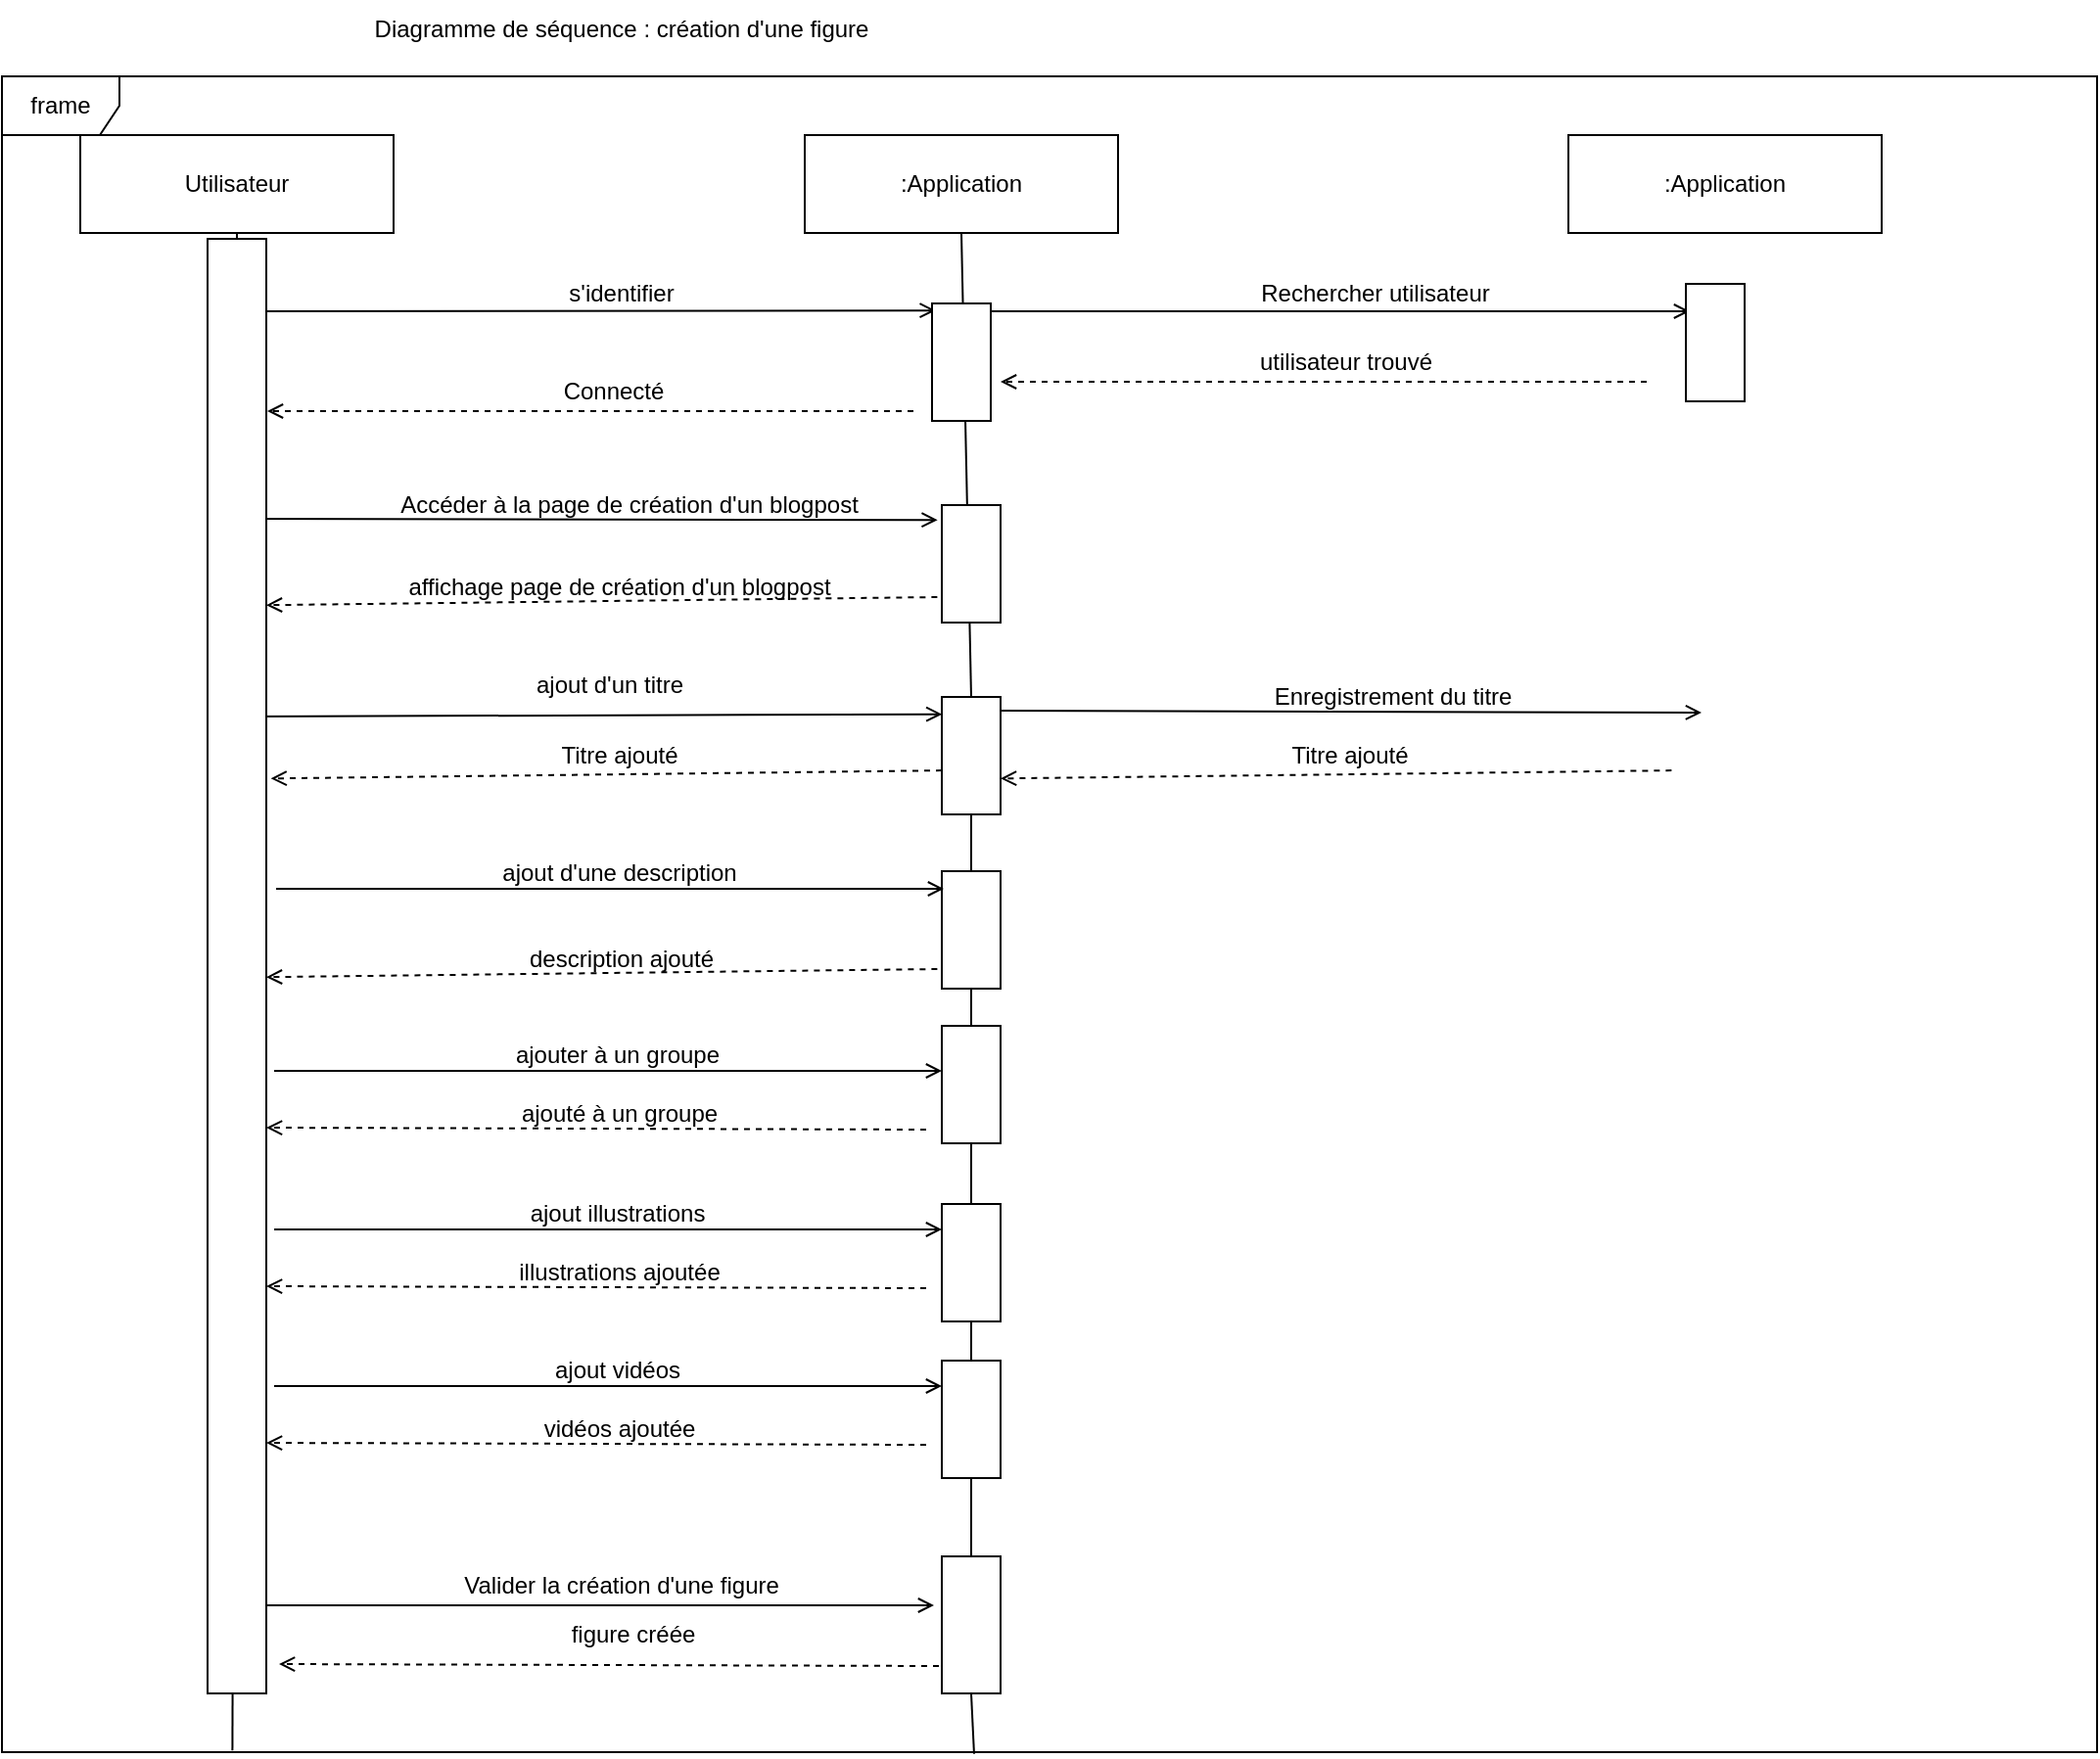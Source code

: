 <mxfile version="24.8.6">
  <diagram name="Page-1" id="KEBiCmwcIs1lIJkUnLUC">
    <mxGraphModel grid="1" page="1" gridSize="10" guides="1" tooltips="1" connect="1" arrows="1" fold="1" pageScale="1" pageWidth="827" pageHeight="1169" math="0" shadow="0">
      <root>
        <mxCell id="0" />
        <mxCell id="1" parent="0" />
        <mxCell id="8iJM9ZkAW7ooaeFF_Nti-1" value="Utilisateur" style="html=1;whiteSpace=wrap;" vertex="1" parent="1">
          <mxGeometry x="980" y="654" width="160" height="50" as="geometry" />
        </mxCell>
        <mxCell id="8iJM9ZkAW7ooaeFF_Nti-2" value=":Application" style="html=1;whiteSpace=wrap;" vertex="1" parent="1">
          <mxGeometry x="1350" y="654" width="160" height="50" as="geometry" />
        </mxCell>
        <mxCell id="8iJM9ZkAW7ooaeFF_Nti-3" value="" style="endArrow=none;html=1;rounded=0;entryX=0.5;entryY=1;entryDx=0;entryDy=0;exitX=0.11;exitY=0.999;exitDx=0;exitDy=0;exitPerimeter=0;" edge="1" parent="1" source="8iJM9ZkAW7ooaeFF_Nti-7" target="8iJM9ZkAW7ooaeFF_Nti-1">
          <mxGeometry width="50" height="50" relative="1" as="geometry">
            <mxPoint x="1060" y="1214" as="sourcePoint" />
            <mxPoint x="1100" y="784" as="targetPoint" />
          </mxGeometry>
        </mxCell>
        <mxCell id="8iJM9ZkAW7ooaeFF_Nti-4" value="" style="endArrow=none;html=1;rounded=0;entryX=0.5;entryY=1;entryDx=0;entryDy=0;exitX=0.5;exitY=0;exitDx=0;exitDy=0;" edge="1" parent="1" source="8iJM9ZkAW7ooaeFF_Nti-23" target="8iJM9ZkAW7ooaeFF_Nti-2">
          <mxGeometry width="50" height="50" relative="1" as="geometry">
            <mxPoint x="1339.5" y="1214" as="sourcePoint" />
            <mxPoint x="1339.5" y="704" as="targetPoint" />
          </mxGeometry>
        </mxCell>
        <mxCell id="8iJM9ZkAW7ooaeFF_Nti-5" value="" style="endArrow=open;html=1;rounded=0;endFill=0;entryX=0.062;entryY=0.06;entryDx=0;entryDy=0;entryPerimeter=0;" edge="1" parent="1" target="8iJM9ZkAW7ooaeFF_Nti-20">
          <mxGeometry width="50" height="50" relative="1" as="geometry">
            <mxPoint x="1060" y="744" as="sourcePoint" />
            <mxPoint x="1320" y="744" as="targetPoint" />
          </mxGeometry>
        </mxCell>
        <mxCell id="8iJM9ZkAW7ooaeFF_Nti-6" value="s&#39;identifier" style="text;html=1;align=center;verticalAlign=middle;resizable=0;points=[];autosize=1;strokeColor=none;fillColor=none;" vertex="1" parent="1">
          <mxGeometry x="1216" y="720" width="80" height="30" as="geometry" />
        </mxCell>
        <mxCell id="8iJM9ZkAW7ooaeFF_Nti-7" value="frame" style="shape=umlFrame;whiteSpace=wrap;html=1;pointerEvents=0;" vertex="1" parent="1">
          <mxGeometry x="940" y="624" width="1070" height="856" as="geometry" />
        </mxCell>
        <mxCell id="8iJM9ZkAW7ooaeFF_Nti-8" value="Diagramme de séquence : création d&#39;une figure" style="text;html=1;align=center;verticalAlign=middle;resizable=0;points=[];autosize=1;strokeColor=none;fillColor=none;" vertex="1" parent="1">
          <mxGeometry x="1116" y="585" width="280" height="30" as="geometry" />
        </mxCell>
        <mxCell id="8iJM9ZkAW7ooaeFF_Nti-9" value="" style="endArrow=open;html=1;rounded=0;endFill=0;dashed=1;" edge="1" parent="1">
          <mxGeometry width="50" height="50" relative="1" as="geometry">
            <mxPoint x="1405.5" y="795" as="sourcePoint" />
            <mxPoint x="1075.5" y="795" as="targetPoint" />
          </mxGeometry>
        </mxCell>
        <mxCell id="8iJM9ZkAW7ooaeFF_Nti-10" value="Connecté" style="text;html=1;align=center;verticalAlign=middle;resizable=0;points=[];autosize=1;strokeColor=none;fillColor=none;" vertex="1" parent="1">
          <mxGeometry x="1216.5" y="770" width="70" height="30" as="geometry" />
        </mxCell>
        <mxCell id="8iJM9ZkAW7ooaeFF_Nti-11" value="" style="endArrow=open;html=1;rounded=0;endFill=0;entryX=0.005;entryY=0.147;entryDx=0;entryDy=0;entryPerimeter=0;" edge="1" parent="1" target="8iJM9ZkAW7ooaeFF_Nti-23">
          <mxGeometry width="50" height="50" relative="1" as="geometry">
            <mxPoint x="1060" y="951" as="sourcePoint" />
            <mxPoint x="1320" y="950" as="targetPoint" />
          </mxGeometry>
        </mxCell>
        <mxCell id="8iJM9ZkAW7ooaeFF_Nti-12" value="ajout d&#39;un titre" style="text;html=1;align=center;verticalAlign=middle;resizable=0;points=[];autosize=1;strokeColor=none;fillColor=none;" vertex="1" parent="1">
          <mxGeometry x="1200" y="920" width="100" height="30" as="geometry" />
        </mxCell>
        <mxCell id="8iJM9ZkAW7ooaeFF_Nti-13" value="Titre ajouté" style="text;html=1;align=center;verticalAlign=middle;resizable=0;points=[];autosize=1;strokeColor=none;fillColor=none;" vertex="1" parent="1">
          <mxGeometry x="1215.3" y="956" width="80" height="30" as="geometry" />
        </mxCell>
        <mxCell id="8iJM9ZkAW7ooaeFF_Nti-14" value="" style="endArrow=open;html=1;rounded=0;endFill=0;dashed=1;exitX=-0.01;exitY=0.876;exitDx=0;exitDy=0;exitPerimeter=0;entryX=1.067;entryY=0.386;entryDx=0;entryDy=0;entryPerimeter=0;" edge="1" parent="1">
          <mxGeometry width="50" height="50" relative="1" as="geometry">
            <mxPoint x="1420.0" y="978.56" as="sourcePoint" />
            <mxPoint x="1077.31" y="982.658" as="targetPoint" />
          </mxGeometry>
        </mxCell>
        <mxCell id="8iJM9ZkAW7ooaeFF_Nti-15" value="" style="endArrow=open;html=1;rounded=0;endFill=0;entryX=-0.072;entryY=0.127;entryDx=0;entryDy=0;entryPerimeter=0;" edge="1" parent="1" target="8iJM9ZkAW7ooaeFF_Nti-21">
          <mxGeometry width="50" height="50" relative="1" as="geometry">
            <mxPoint x="1060" y="850" as="sourcePoint" />
            <mxPoint x="1340" y="850" as="targetPoint" />
          </mxGeometry>
        </mxCell>
        <mxCell id="8iJM9ZkAW7ooaeFF_Nti-16" value="Accéder à la page de création d&#39;un blogpost" style="text;html=1;align=center;verticalAlign=middle;resizable=0;points=[];autosize=1;strokeColor=none;fillColor=none;" vertex="1" parent="1">
          <mxGeometry x="1130" y="828" width="260" height="30" as="geometry" />
        </mxCell>
        <mxCell id="8iJM9ZkAW7ooaeFF_Nti-17" value="affichage page de création d&#39;un blogpost" style="text;html=1;align=center;verticalAlign=middle;resizable=0;points=[];autosize=1;strokeColor=none;fillColor=none;" vertex="1" parent="1">
          <mxGeometry x="1135" y="870" width="240" height="30" as="geometry" />
        </mxCell>
        <mxCell id="8iJM9ZkAW7ooaeFF_Nti-18" value="" style="rounded=0;whiteSpace=wrap;html=1;strokeWidth=1;" vertex="1" parent="1">
          <mxGeometry x="1045" y="707" width="30" height="743" as="geometry" />
        </mxCell>
        <mxCell id="8iJM9ZkAW7ooaeFF_Nti-20" value="" style="rounded=0;whiteSpace=wrap;html=1;strokeWidth=1;" vertex="1" parent="1">
          <mxGeometry x="1415" y="740" width="30" height="60" as="geometry" />
        </mxCell>
        <mxCell id="8iJM9ZkAW7ooaeFF_Nti-21" value="" style="rounded=0;whiteSpace=wrap;html=1;strokeWidth=1;" vertex="1" parent="1">
          <mxGeometry x="1420" y="843" width="30" height="60" as="geometry" />
        </mxCell>
        <mxCell id="8iJM9ZkAW7ooaeFF_Nti-22" value="" style="endArrow=none;html=1;rounded=0;entryX=0.5;entryY=1;entryDx=0;entryDy=0;exitX=0.5;exitY=0;exitDx=0;exitDy=0;" edge="1" parent="1" source="8iJM9ZkAW7ooaeFF_Nti-25" target="8iJM9ZkAW7ooaeFF_Nti-23">
          <mxGeometry width="50" height="50" relative="1" as="geometry">
            <mxPoint x="1436.12" y="1234.242" as="sourcePoint" />
            <mxPoint x="1429.5" y="704" as="targetPoint" />
          </mxGeometry>
        </mxCell>
        <mxCell id="8iJM9ZkAW7ooaeFF_Nti-23" value="" style="rounded=0;whiteSpace=wrap;html=1;strokeWidth=1;" vertex="1" parent="1">
          <mxGeometry x="1420" y="941" width="30" height="60" as="geometry" />
        </mxCell>
        <mxCell id="8iJM9ZkAW7ooaeFF_Nti-24" value="" style="endArrow=none;html=1;rounded=0;entryX=0.5;entryY=1;entryDx=0;entryDy=0;exitX=0.5;exitY=0;exitDx=0;exitDy=0;" edge="1" parent="1" source="8iJM9ZkAW7ooaeFF_Nti-30" target="8iJM9ZkAW7ooaeFF_Nti-25">
          <mxGeometry width="50" height="50" relative="1" as="geometry">
            <mxPoint x="1436.12" y="1234.242" as="sourcePoint" />
            <mxPoint x="1435" y="1001" as="targetPoint" />
          </mxGeometry>
        </mxCell>
        <mxCell id="8iJM9ZkAW7ooaeFF_Nti-25" value="" style="rounded=0;whiteSpace=wrap;html=1;strokeWidth=1;" vertex="1" parent="1">
          <mxGeometry x="1420" y="1030" width="30" height="60" as="geometry" />
        </mxCell>
        <mxCell id="8iJM9ZkAW7ooaeFF_Nti-26" value="ajout d&#39;une description" style="text;html=1;align=center;verticalAlign=middle;resizable=0;points=[];autosize=1;strokeColor=none;fillColor=none;" vertex="1" parent="1">
          <mxGeometry x="1185" y="1016" width="140" height="30" as="geometry" />
        </mxCell>
        <mxCell id="8iJM9ZkAW7ooaeFF_Nti-27" value="" style="endArrow=open;html=1;rounded=0;endFill=0;entryX=0.005;entryY=0.147;entryDx=0;entryDy=0;entryPerimeter=0;" edge="1" parent="1">
          <mxGeometry width="50" height="50" relative="1" as="geometry">
            <mxPoint x="1080" y="1039" as="sourcePoint" />
            <mxPoint x="1421" y="1039" as="targetPoint" />
          </mxGeometry>
        </mxCell>
        <mxCell id="8iJM9ZkAW7ooaeFF_Nti-28" value="description ajouté" style="text;html=1;align=center;verticalAlign=middle;resizable=0;points=[];autosize=1;strokeColor=none;fillColor=none;" vertex="1" parent="1">
          <mxGeometry x="1196" y="1060" width="120" height="30" as="geometry" />
        </mxCell>
        <mxCell id="8iJM9ZkAW7ooaeFF_Nti-29" value="" style="endArrow=none;html=1;rounded=0;entryX=0.5;entryY=1;entryDx=0;entryDy=0;" edge="1" parent="1" source="8iJM9ZkAW7ooaeFF_Nti-44" target="8iJM9ZkAW7ooaeFF_Nti-30">
          <mxGeometry width="50" height="50" relative="1" as="geometry">
            <mxPoint x="1435" y="1460" as="sourcePoint" />
            <mxPoint x="1435" y="1090" as="targetPoint" />
          </mxGeometry>
        </mxCell>
        <mxCell id="8iJM9ZkAW7ooaeFF_Nti-30" value="" style="rounded=0;whiteSpace=wrap;html=1;strokeWidth=1;" vertex="1" parent="1">
          <mxGeometry x="1420" y="1109" width="30" height="60" as="geometry" />
        </mxCell>
        <mxCell id="8iJM9ZkAW7ooaeFF_Nti-31" value="ajouter à un groupe" style="text;html=1;align=center;verticalAlign=middle;resizable=0;points=[];autosize=1;strokeColor=none;fillColor=none;" vertex="1" parent="1">
          <mxGeometry x="1189" y="1109" width="130" height="30" as="geometry" />
        </mxCell>
        <mxCell id="8iJM9ZkAW7ooaeFF_Nti-32" value="" style="endArrow=open;html=1;rounded=0;endFill=0;entryX=0.005;entryY=0.147;entryDx=0;entryDy=0;entryPerimeter=0;" edge="1" parent="1">
          <mxGeometry width="50" height="50" relative="1" as="geometry">
            <mxPoint x="1079" y="1132" as="sourcePoint" />
            <mxPoint x="1420" y="1132" as="targetPoint" />
          </mxGeometry>
        </mxCell>
        <mxCell id="8iJM9ZkAW7ooaeFF_Nti-33" value="ajouté à un groupe" style="text;html=1;align=center;verticalAlign=middle;resizable=0;points=[];autosize=1;strokeColor=none;fillColor=none;" vertex="1" parent="1">
          <mxGeometry x="1195" y="1139" width="120" height="30" as="geometry" />
        </mxCell>
        <mxCell id="8iJM9ZkAW7ooaeFF_Nti-34" value="" style="endArrow=open;html=1;rounded=0;endFill=0;dashed=1;exitX=-0.01;exitY=0.876;exitDx=0;exitDy=0;exitPerimeter=0;entryX=1.039;entryY=0.731;entryDx=0;entryDy=0;entryPerimeter=0;" edge="1" parent="1">
          <mxGeometry width="50" height="50" relative="1" as="geometry">
            <mxPoint x="1412" y="1162" as="sourcePoint" />
            <mxPoint x="1075" y="1161" as="targetPoint" />
          </mxGeometry>
        </mxCell>
        <mxCell id="8iJM9ZkAW7ooaeFF_Nti-35" value="" style="rounded=0;whiteSpace=wrap;html=1;strokeWidth=1;" vertex="1" parent="1">
          <mxGeometry x="1420" y="1200" width="30" height="60" as="geometry" />
        </mxCell>
        <mxCell id="8iJM9ZkAW7ooaeFF_Nti-36" value="ajout illustrations" style="text;html=1;align=center;verticalAlign=middle;resizable=0;points=[];autosize=1;strokeColor=none;fillColor=none;" vertex="1" parent="1">
          <mxGeometry x="1199" y="1190" width="110" height="30" as="geometry" />
        </mxCell>
        <mxCell id="8iJM9ZkAW7ooaeFF_Nti-37" value="" style="endArrow=open;html=1;rounded=0;endFill=0;entryX=0.005;entryY=0.147;entryDx=0;entryDy=0;entryPerimeter=0;" edge="1" parent="1">
          <mxGeometry width="50" height="50" relative="1" as="geometry">
            <mxPoint x="1079" y="1213" as="sourcePoint" />
            <mxPoint x="1420" y="1213" as="targetPoint" />
          </mxGeometry>
        </mxCell>
        <mxCell id="8iJM9ZkAW7ooaeFF_Nti-38" value="illustrations ajoutée" style="text;html=1;align=center;verticalAlign=middle;resizable=0;points=[];autosize=1;strokeColor=none;fillColor=none;" vertex="1" parent="1">
          <mxGeometry x="1190" y="1220" width="130" height="30" as="geometry" />
        </mxCell>
        <mxCell id="8iJM9ZkAW7ooaeFF_Nti-39" value="" style="endArrow=open;html=1;rounded=0;endFill=0;dashed=1;exitX=-0.01;exitY=0.876;exitDx=0;exitDy=0;exitPerimeter=0;entryX=1.039;entryY=0.731;entryDx=0;entryDy=0;entryPerimeter=0;" edge="1" parent="1">
          <mxGeometry width="50" height="50" relative="1" as="geometry">
            <mxPoint x="1412" y="1243" as="sourcePoint" />
            <mxPoint x="1075" y="1242" as="targetPoint" />
          </mxGeometry>
        </mxCell>
        <mxCell id="8iJM9ZkAW7ooaeFF_Nti-40" value="Valider la création d&#39;une figure" style="text;html=1;align=center;verticalAlign=middle;resizable=0;points=[];autosize=1;strokeColor=none;fillColor=none;" vertex="1" parent="1">
          <mxGeometry x="1166" y="1380" width="180" height="30" as="geometry" />
        </mxCell>
        <mxCell id="8iJM9ZkAW7ooaeFF_Nti-41" value="figure créée" style="text;html=1;align=center;verticalAlign=middle;resizable=0;points=[];autosize=1;strokeColor=none;fillColor=none;" vertex="1" parent="1">
          <mxGeometry x="1216.5" y="1405" width="90" height="30" as="geometry" />
        </mxCell>
        <mxCell id="8iJM9ZkAW7ooaeFF_Nti-42" value="" style="endArrow=open;html=1;rounded=0;endFill=0;dashed=1;exitX=-0.01;exitY=0.876;exitDx=0;exitDy=0;exitPerimeter=0;entryX=1.039;entryY=0.731;entryDx=0;entryDy=0;entryPerimeter=0;" edge="1" parent="1">
          <mxGeometry width="50" height="50" relative="1" as="geometry">
            <mxPoint x="1418.5" y="1436" as="sourcePoint" />
            <mxPoint x="1081.5" y="1435" as="targetPoint" />
          </mxGeometry>
        </mxCell>
        <mxCell id="8iJM9ZkAW7ooaeFF_Nti-43" value="" style="endArrow=none;html=1;rounded=0;entryX=0.5;entryY=1;entryDx=0;entryDy=0;exitX=0.464;exitY=1.001;exitDx=0;exitDy=0;exitPerimeter=0;" edge="1" parent="1" source="8iJM9ZkAW7ooaeFF_Nti-7" target="8iJM9ZkAW7ooaeFF_Nti-44">
          <mxGeometry width="50" height="50" relative="1" as="geometry">
            <mxPoint x="1435" y="1380" as="sourcePoint" />
            <mxPoint x="1435" y="1169" as="targetPoint" />
          </mxGeometry>
        </mxCell>
        <mxCell id="8iJM9ZkAW7ooaeFF_Nti-44" value="" style="rounded=0;whiteSpace=wrap;html=1;strokeWidth=1;" vertex="1" parent="1">
          <mxGeometry x="1420" y="1380" width="30" height="70" as="geometry" />
        </mxCell>
        <mxCell id="8iJM9ZkAW7ooaeFF_Nti-45" value="" style="endArrow=open;html=1;rounded=0;endFill=0;entryX=0.005;entryY=0.147;entryDx=0;entryDy=0;entryPerimeter=0;" edge="1" parent="1">
          <mxGeometry width="50" height="50" relative="1" as="geometry">
            <mxPoint x="1075" y="1405" as="sourcePoint" />
            <mxPoint x="1416" y="1405" as="targetPoint" />
          </mxGeometry>
        </mxCell>
        <mxCell id="8iJM9ZkAW7ooaeFF_Nti-46" value="" style="endArrow=open;html=1;rounded=0;endFill=0;dashed=1;exitX=-0.01;exitY=0.876;exitDx=0;exitDy=0;exitPerimeter=0;entryX=1.067;entryY=0.386;entryDx=0;entryDy=0;entryPerimeter=0;" edge="1" parent="1">
          <mxGeometry width="50" height="50" relative="1" as="geometry">
            <mxPoint x="1417.69" y="1080.0" as="sourcePoint" />
            <mxPoint x="1075" y="1084.098" as="targetPoint" />
          </mxGeometry>
        </mxCell>
        <mxCell id="8iJM9ZkAW7ooaeFF_Nti-47" value="" style="endArrow=open;html=1;rounded=0;endFill=0;dashed=1;exitX=-0.01;exitY=0.876;exitDx=0;exitDy=0;exitPerimeter=0;entryX=1.067;entryY=0.386;entryDx=0;entryDy=0;entryPerimeter=0;" edge="1" parent="1">
          <mxGeometry width="50" height="50" relative="1" as="geometry">
            <mxPoint x="1417.69" y="890.0" as="sourcePoint" />
            <mxPoint x="1075" y="894.098" as="targetPoint" />
          </mxGeometry>
        </mxCell>
        <mxCell id="8iJM9ZkAW7ooaeFF_Nti-48" value="" style="rounded=0;whiteSpace=wrap;html=1;strokeWidth=1;" vertex="1" parent="1">
          <mxGeometry x="1420" y="1280" width="30" height="60" as="geometry" />
        </mxCell>
        <mxCell id="8iJM9ZkAW7ooaeFF_Nti-49" value="ajout vidéos" style="text;html=1;align=center;verticalAlign=middle;resizable=0;points=[];autosize=1;strokeColor=none;fillColor=none;" vertex="1" parent="1">
          <mxGeometry x="1209" y="1270" width="90" height="30" as="geometry" />
        </mxCell>
        <mxCell id="8iJM9ZkAW7ooaeFF_Nti-50" value="vidéos ajoutée" style="text;html=1;align=center;verticalAlign=middle;resizable=0;points=[];autosize=1;strokeColor=none;fillColor=none;" vertex="1" parent="1">
          <mxGeometry x="1205" y="1300" width="100" height="30" as="geometry" />
        </mxCell>
        <mxCell id="8iJM9ZkAW7ooaeFF_Nti-51" value="" style="endArrow=open;html=1;rounded=0;endFill=0;entryX=0.005;entryY=0.147;entryDx=0;entryDy=0;entryPerimeter=0;" edge="1" parent="1">
          <mxGeometry width="50" height="50" relative="1" as="geometry">
            <mxPoint x="1079" y="1293" as="sourcePoint" />
            <mxPoint x="1420" y="1293" as="targetPoint" />
          </mxGeometry>
        </mxCell>
        <mxCell id="8iJM9ZkAW7ooaeFF_Nti-52" value="" style="endArrow=open;html=1;rounded=0;endFill=0;dashed=1;exitX=-0.01;exitY=0.876;exitDx=0;exitDy=0;exitPerimeter=0;entryX=1.039;entryY=0.731;entryDx=0;entryDy=0;entryPerimeter=0;" edge="1" parent="1">
          <mxGeometry width="50" height="50" relative="1" as="geometry">
            <mxPoint x="1412" y="1323" as="sourcePoint" />
            <mxPoint x="1075" y="1322" as="targetPoint" />
          </mxGeometry>
        </mxCell>
        <mxCell id="ynZk2m2MN11zivsa_D1R-1" value=":Application" style="html=1;whiteSpace=wrap;" vertex="1" parent="1">
          <mxGeometry x="1740" y="654" width="160" height="50" as="geometry" />
        </mxCell>
        <mxCell id="ynZk2m2MN11zivsa_D1R-2" value="Rechercher utilisateur" style="text;html=1;align=center;verticalAlign=middle;resizable=0;points=[];autosize=1;strokeColor=none;fillColor=none;" vertex="1" parent="1">
          <mxGeometry x="1571" y="720" width="140" height="30" as="geometry" />
        </mxCell>
        <mxCell id="ynZk2m2MN11zivsa_D1R-3" value="" style="endArrow=open;html=1;rounded=0;endFill=0;entryX=0.062;entryY=0.06;entryDx=0;entryDy=0;entryPerimeter=0;" edge="1" parent="1">
          <mxGeometry width="50" height="50" relative="1" as="geometry">
            <mxPoint x="1445" y="744" as="sourcePoint" />
            <mxPoint x="1802" y="744" as="targetPoint" />
          </mxGeometry>
        </mxCell>
        <mxCell id="ynZk2m2MN11zivsa_D1R-4" value="" style="rounded=0;whiteSpace=wrap;html=1;strokeWidth=1;" vertex="1" parent="1">
          <mxGeometry x="1800" y="730" width="30" height="60" as="geometry" />
        </mxCell>
        <mxCell id="ynZk2m2MN11zivsa_D1R-5" value="utilisateur trouvé" style="text;html=1;align=center;verticalAlign=middle;resizable=0;points=[];autosize=1;strokeColor=none;fillColor=none;" vertex="1" parent="1">
          <mxGeometry x="1571" y="755" width="110" height="30" as="geometry" />
        </mxCell>
        <mxCell id="ynZk2m2MN11zivsa_D1R-6" value="" style="endArrow=open;html=1;rounded=0;endFill=0;dashed=1;" edge="1" parent="1">
          <mxGeometry width="50" height="50" relative="1" as="geometry">
            <mxPoint x="1780" y="780" as="sourcePoint" />
            <mxPoint x="1450" y="780" as="targetPoint" />
          </mxGeometry>
        </mxCell>
        <mxCell id="ynZk2m2MN11zivsa_D1R-8" value="Enregistrement du titre" style="text;html=1;align=center;verticalAlign=middle;resizable=0;points=[];autosize=1;strokeColor=none;fillColor=none;" vertex="1" parent="1">
          <mxGeometry x="1580" y="926" width="140" height="30" as="geometry" />
        </mxCell>
        <mxCell id="ynZk2m2MN11zivsa_D1R-9" value="" style="endArrow=open;html=1;rounded=0;endFill=0;entryX=-0.072;entryY=0.127;entryDx=0;entryDy=0;entryPerimeter=0;" edge="1" parent="1">
          <mxGeometry width="50" height="50" relative="1" as="geometry">
            <mxPoint x="1450" y="948" as="sourcePoint" />
            <mxPoint x="1808" y="949" as="targetPoint" />
          </mxGeometry>
        </mxCell>
        <mxCell id="ynZk2m2MN11zivsa_D1R-10" value="" style="endArrow=open;html=1;rounded=0;endFill=0;dashed=1;exitX=-0.01;exitY=0.876;exitDx=0;exitDy=0;exitPerimeter=0;entryX=1.067;entryY=0.386;entryDx=0;entryDy=0;entryPerimeter=0;" edge="1" parent="1">
          <mxGeometry width="50" height="50" relative="1" as="geometry">
            <mxPoint x="1792.69" y="978.56" as="sourcePoint" />
            <mxPoint x="1450" y="982.658" as="targetPoint" />
          </mxGeometry>
        </mxCell>
        <mxCell id="ynZk2m2MN11zivsa_D1R-11" value="Titre ajouté" style="text;html=1;align=center;verticalAlign=middle;resizable=0;points=[];autosize=1;strokeColor=none;fillColor=none;" vertex="1" parent="1">
          <mxGeometry x="1587.99" y="956" width="80" height="30" as="geometry" />
        </mxCell>
      </root>
    </mxGraphModel>
  </diagram>
</mxfile>
